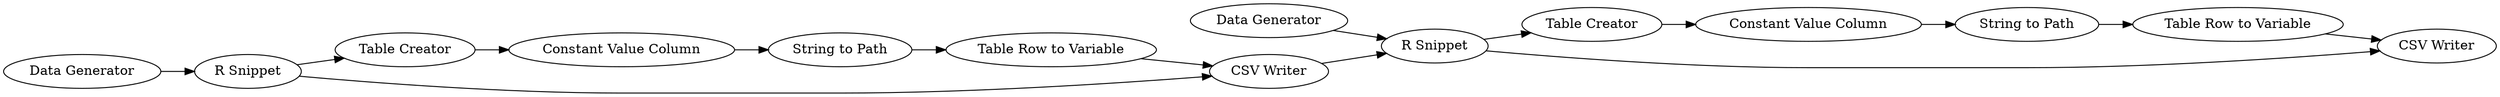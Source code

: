 digraph {
	1 [label="R Snippet"]
	2 [label="Data Generator"]
	3 [label="Table Creator"]
	4 [label="Constant Value Column"]
	5 [label="Table Row to Variable"]
	6 [label="String to Path"]
	7 [label="CSV Writer"]
	8 [label="Data Generator"]
	9 [label="R Snippet"]
	10 [label="String to Path"]
	11 [label="Table Row to Variable"]
	12 [label="Constant Value Column"]
	13 [label="Table Creator"]
	14 [label="CSV Writer"]
	1 -> 3
	1 -> 7
	2 -> 1
	3 -> 4
	4 -> 6
	5 -> 7
	6 -> 5
	7 -> 9
	8 -> 9
	9 -> 13
	9 -> 14
	10 -> 11
	11 -> 14
	12 -> 10
	13 -> 12
	rankdir=LR
}

